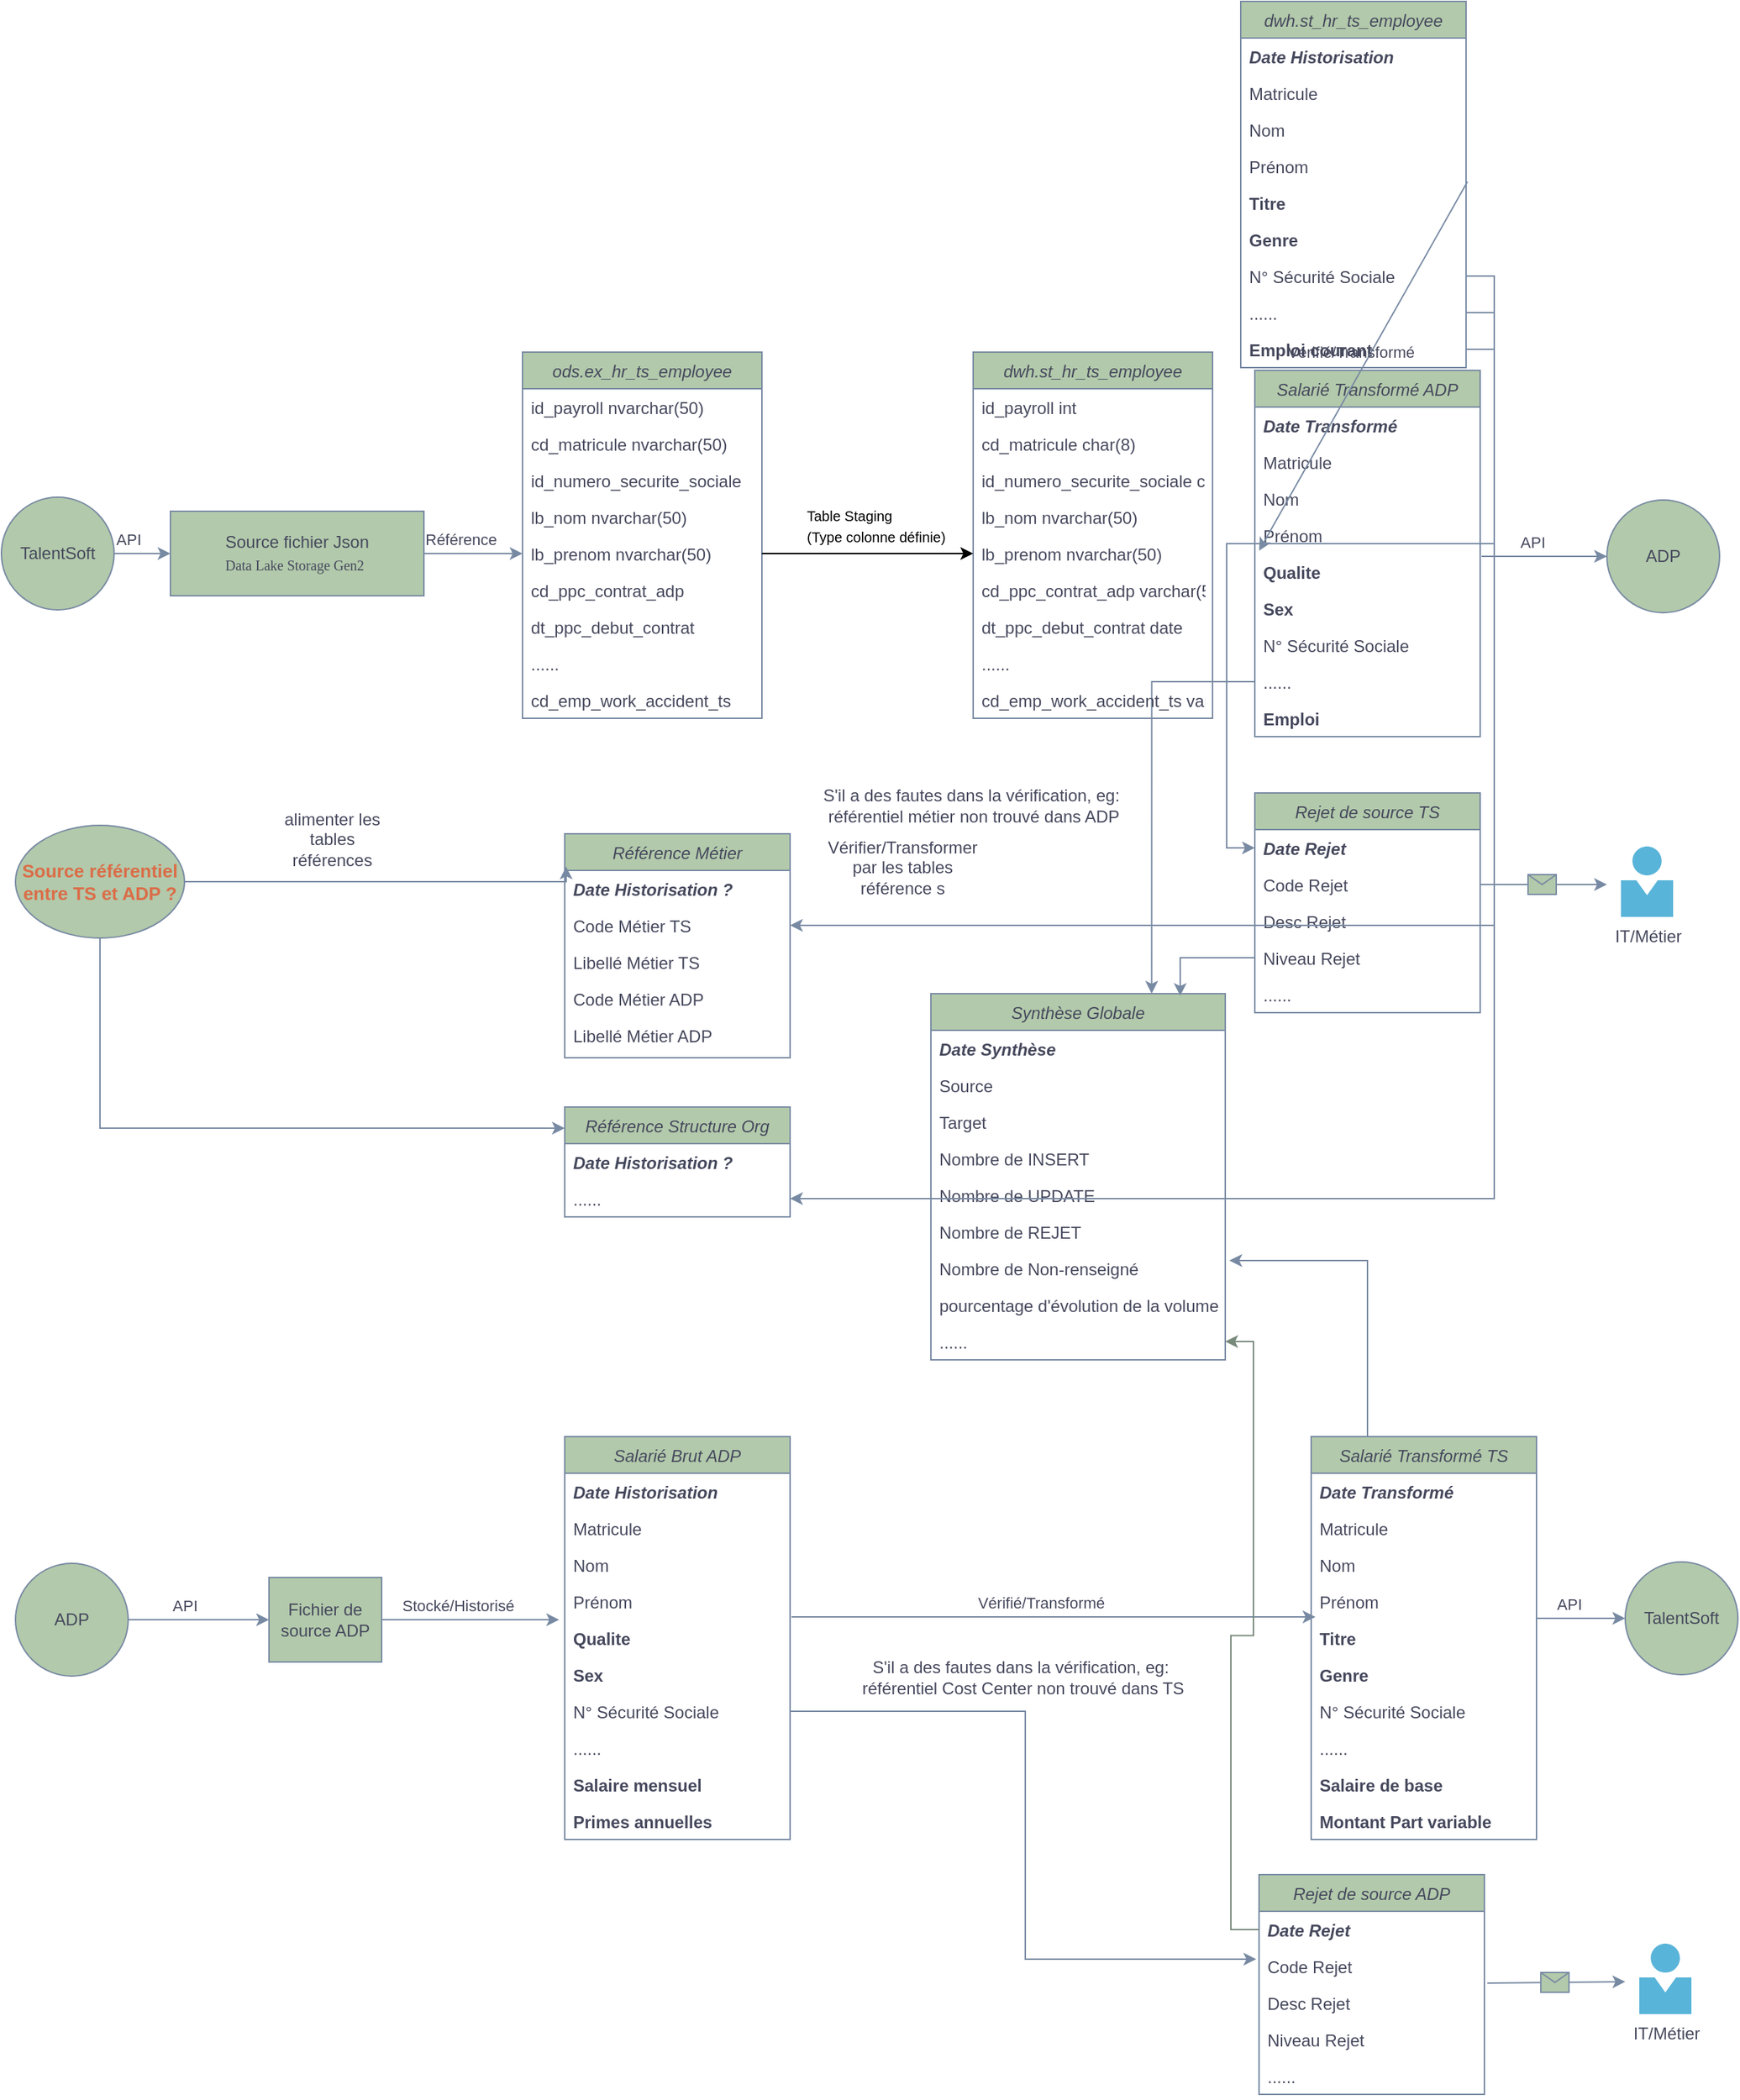 <mxfile version="24.5.4" type="github">
  <diagram id="C5RBs43oDa-KdzZeNtuy" name="Page-1">
    <mxGraphModel dx="794" dy="1615" grid="1" gridSize="10" guides="1" tooltips="1" connect="1" arrows="1" fold="1" page="1" pageScale="1" pageWidth="827" pageHeight="1169" background="none" math="0" shadow="0">
      <root>
        <mxCell id="WIyWlLk6GJQsqaUBKTNV-0" />
        <mxCell id="WIyWlLk6GJQsqaUBKTNV-1" parent="WIyWlLk6GJQsqaUBKTNV-0" />
        <mxCell id="zkfFHV4jXpPFQw0GAbJ--0" value="dwh.st_hr_ts_employee" style="swimlane;fontStyle=2;align=center;verticalAlign=top;childLayout=stackLayout;horizontal=1;startSize=26;horizontalStack=0;resizeParent=1;resizeLast=0;collapsible=1;marginBottom=0;rounded=0;shadow=0;strokeWidth=1;labelBackgroundColor=none;fillColor=#B2C9AB;strokeColor=#788AA3;fontColor=#46495D;" parent="WIyWlLk6GJQsqaUBKTNV-1" vertex="1">
          <mxGeometry x="910" y="-250" width="160" height="260" as="geometry">
            <mxRectangle x="230" y="140" width="160" height="26" as="alternateBounds" />
          </mxGeometry>
        </mxCell>
        <mxCell id="a790zgOvJ1IWxHvhooZM-73" value="Date Historisation" style="text;align=left;verticalAlign=top;spacingLeft=4;spacingRight=4;overflow=hidden;rotatable=0;points=[[0,0.5],[1,0.5]];portConstraint=eastwest;textShadow=0;fontStyle=3;labelBackgroundColor=none;fontColor=#46495D;" parent="zkfFHV4jXpPFQw0GAbJ--0" vertex="1">
          <mxGeometry y="26" width="160" height="26" as="geometry" />
        </mxCell>
        <mxCell id="zkfFHV4jXpPFQw0GAbJ--1" value="Matricule" style="text;align=left;verticalAlign=top;spacingLeft=4;spacingRight=4;overflow=hidden;rotatable=0;points=[[0,0.5],[1,0.5]];portConstraint=eastwest;labelBackgroundColor=none;fontColor=#46495D;" parent="zkfFHV4jXpPFQw0GAbJ--0" vertex="1">
          <mxGeometry y="52" width="160" height="26" as="geometry" />
        </mxCell>
        <mxCell id="zkfFHV4jXpPFQw0GAbJ--2" value="Nom" style="text;align=left;verticalAlign=top;spacingLeft=4;spacingRight=4;overflow=hidden;rotatable=0;points=[[0,0.5],[1,0.5]];portConstraint=eastwest;rounded=0;shadow=0;html=0;labelBackgroundColor=none;fontColor=#46495D;" parent="zkfFHV4jXpPFQw0GAbJ--0" vertex="1">
          <mxGeometry y="78" width="160" height="26" as="geometry" />
        </mxCell>
        <mxCell id="zkfFHV4jXpPFQw0GAbJ--3" value="Prénom" style="text;align=left;verticalAlign=top;spacingLeft=4;spacingRight=4;overflow=hidden;rotatable=0;points=[[0,0.5],[1,0.5]];portConstraint=eastwest;rounded=0;shadow=0;html=0;labelBackgroundColor=none;fontColor=#46495D;" parent="zkfFHV4jXpPFQw0GAbJ--0" vertex="1">
          <mxGeometry y="104" width="160" height="26" as="geometry" />
        </mxCell>
        <mxCell id="sApf0OATTrE4GH2_RHBY-6" value="Titre" style="text;align=left;verticalAlign=top;spacingLeft=4;spacingRight=4;overflow=hidden;rotatable=0;points=[[0,0.5],[1,0.5]];portConstraint=eastwest;fontStyle=1;labelBackgroundColor=none;fontColor=#46495D;" parent="zkfFHV4jXpPFQw0GAbJ--0" vertex="1">
          <mxGeometry y="130" width="160" height="26" as="geometry" />
        </mxCell>
        <mxCell id="sApf0OATTrE4GH2_RHBY-0" value="Genre" style="text;align=left;verticalAlign=top;spacingLeft=4;spacingRight=4;overflow=hidden;rotatable=0;points=[[0,0.5],[1,0.5]];portConstraint=eastwest;rounded=0;shadow=0;html=0;fontStyle=1;labelBackgroundColor=none;fontColor=#46495D;" parent="zkfFHV4jXpPFQw0GAbJ--0" vertex="1">
          <mxGeometry y="156" width="160" height="26" as="geometry" />
        </mxCell>
        <mxCell id="sApf0OATTrE4GH2_RHBY-1" value="N° Sécurité Sociale&#xa;" style="text;align=left;verticalAlign=top;spacingLeft=4;spacingRight=4;overflow=hidden;rotatable=0;points=[[0,0.5],[1,0.5]];portConstraint=eastwest;rounded=0;shadow=0;html=0;labelBackgroundColor=none;fontColor=#46495D;" parent="zkfFHV4jXpPFQw0GAbJ--0" vertex="1">
          <mxGeometry y="182" width="160" height="26" as="geometry" />
        </mxCell>
        <mxCell id="a790zgOvJ1IWxHvhooZM-9" value="......" style="text;align=left;verticalAlign=top;spacingLeft=4;spacingRight=4;overflow=hidden;rotatable=0;points=[[0,0.5],[1,0.5]];portConstraint=eastwest;rounded=0;shadow=0;html=0;labelBackgroundColor=none;fontColor=#46495D;" parent="zkfFHV4jXpPFQw0GAbJ--0" vertex="1">
          <mxGeometry y="208" width="160" height="26" as="geometry" />
        </mxCell>
        <mxCell id="sApf0OATTrE4GH2_RHBY-5" value="Emploi courant" style="text;align=left;verticalAlign=top;spacingLeft=4;spacingRight=4;overflow=hidden;rotatable=0;points=[[0,0.5],[1,0.5]];portConstraint=eastwest;rounded=0;shadow=0;html=0;fontStyle=1;labelBackgroundColor=none;fontColor=#46495D;" parent="zkfFHV4jXpPFQw0GAbJ--0" vertex="1">
          <mxGeometry y="234" width="160" height="26" as="geometry" />
        </mxCell>
        <mxCell id="a790zgOvJ1IWxHvhooZM-0" value="TalentSoft" style="ellipse;whiteSpace=wrap;html=1;aspect=fixed;labelBackgroundColor=none;fillColor=#B2C9AB;strokeColor=#788AA3;fontColor=#46495D;" parent="WIyWlLk6GJQsqaUBKTNV-1" vertex="1">
          <mxGeometry x="30" y="102" width="80" height="80" as="geometry" />
        </mxCell>
        <mxCell id="a790zgOvJ1IWxHvhooZM-28" value="" style="endArrow=classic;html=1;rounded=0;exitX=1;exitY=0.5;exitDx=0;exitDy=0;labelBackgroundColor=none;strokeColor=#788AA3;fontColor=default;" parent="WIyWlLk6GJQsqaUBKTNV-1" source="a790zgOvJ1IWxHvhooZM-0" target="a790zgOvJ1IWxHvhooZM-4" edge="1">
          <mxGeometry relative="1" as="geometry">
            <mxPoint x="120" y="222" as="sourcePoint" />
            <mxPoint x="190" y="221.5" as="targetPoint" />
          </mxGeometry>
        </mxCell>
        <mxCell id="a790zgOvJ1IWxHvhooZM-29" value="API" style="edgeLabel;resizable=0;html=1;;align=center;verticalAlign=middle;labelBackgroundColor=none;fontColor=#46495D;" parent="a790zgOvJ1IWxHvhooZM-28" connectable="0" vertex="1">
          <mxGeometry relative="1" as="geometry">
            <mxPoint x="-10" y="-10" as="offset" />
          </mxGeometry>
        </mxCell>
        <mxCell id="a790zgOvJ1IWxHvhooZM-34" value="Référence Métier" style="swimlane;fontStyle=2;align=center;verticalAlign=top;childLayout=stackLayout;horizontal=1;startSize=26;horizontalStack=0;resizeParent=1;resizeLast=0;collapsible=1;marginBottom=0;rounded=0;shadow=0;strokeWidth=1;labelBackgroundColor=none;fillColor=#B2C9AB;strokeColor=#788AA3;fontColor=#46495D;" parent="WIyWlLk6GJQsqaUBKTNV-1" vertex="1">
          <mxGeometry x="430" y="341" width="160" height="159" as="geometry">
            <mxRectangle x="230" y="140" width="160" height="26" as="alternateBounds" />
          </mxGeometry>
        </mxCell>
        <mxCell id="a790zgOvJ1IWxHvhooZM-35" value="Date Historisation ?" style="text;align=left;verticalAlign=top;spacingLeft=4;spacingRight=4;overflow=hidden;rotatable=0;points=[[0,0.5],[1,0.5]];portConstraint=eastwest;fontStyle=3;labelBackgroundColor=none;fontColor=#46495D;" parent="a790zgOvJ1IWxHvhooZM-34" vertex="1">
          <mxGeometry y="26" width="160" height="26" as="geometry" />
        </mxCell>
        <mxCell id="a790zgOvJ1IWxHvhooZM-74" value="Code Métier TS" style="text;align=left;verticalAlign=top;spacingLeft=4;spacingRight=4;overflow=hidden;rotatable=0;points=[[0,0.5],[1,0.5]];portConstraint=eastwest;labelBackgroundColor=none;fontColor=#46495D;" parent="a790zgOvJ1IWxHvhooZM-34" vertex="1">
          <mxGeometry y="52" width="160" height="26" as="geometry" />
        </mxCell>
        <mxCell id="a790zgOvJ1IWxHvhooZM-36" value="Libellé Métier TS" style="text;align=left;verticalAlign=top;spacingLeft=4;spacingRight=4;overflow=hidden;rotatable=0;points=[[0,0.5],[1,0.5]];portConstraint=eastwest;rounded=0;shadow=0;html=0;labelBackgroundColor=none;fontColor=#46495D;" parent="a790zgOvJ1IWxHvhooZM-34" vertex="1">
          <mxGeometry y="78" width="160" height="26" as="geometry" />
        </mxCell>
        <mxCell id="1PGeIRstqMpsxhzgR6BJ-26" value="Code Métier ADP" style="text;align=left;verticalAlign=top;spacingLeft=4;spacingRight=4;overflow=hidden;rotatable=0;points=[[0,0.5],[1,0.5]];portConstraint=eastwest;labelBackgroundColor=none;fontColor=#46495D;" parent="a790zgOvJ1IWxHvhooZM-34" vertex="1">
          <mxGeometry y="104" width="160" height="26" as="geometry" />
        </mxCell>
        <mxCell id="1PGeIRstqMpsxhzgR6BJ-27" value="Libellé Métier ADP" style="text;align=left;verticalAlign=top;spacingLeft=4;spacingRight=4;overflow=hidden;rotatable=0;points=[[0,0.5],[1,0.5]];portConstraint=eastwest;rounded=0;shadow=0;html=0;labelBackgroundColor=none;fontColor=#46495D;" parent="a790zgOvJ1IWxHvhooZM-34" vertex="1">
          <mxGeometry y="130" width="160" height="26" as="geometry" />
        </mxCell>
        <mxCell id="a790zgOvJ1IWxHvhooZM-44" value="Référence Structure Org" style="swimlane;fontStyle=2;align=center;verticalAlign=top;childLayout=stackLayout;horizontal=1;startSize=26;horizontalStack=0;resizeParent=1;resizeLast=0;collapsible=1;marginBottom=0;rounded=0;shadow=0;strokeWidth=1;labelBackgroundColor=none;fillColor=#B2C9AB;strokeColor=#788AA3;fontColor=#46495D;" parent="WIyWlLk6GJQsqaUBKTNV-1" vertex="1">
          <mxGeometry x="430" y="535" width="160" height="78" as="geometry">
            <mxRectangle x="230" y="140" width="160" height="26" as="alternateBounds" />
          </mxGeometry>
        </mxCell>
        <mxCell id="a790zgOvJ1IWxHvhooZM-45" value="Date Historisation ?" style="text;align=left;verticalAlign=top;spacingLeft=4;spacingRight=4;overflow=hidden;rotatable=0;points=[[0,0.5],[1,0.5]];portConstraint=eastwest;fontStyle=3;labelBackgroundColor=none;fontColor=#46495D;" parent="a790zgOvJ1IWxHvhooZM-44" vertex="1">
          <mxGeometry y="26" width="160" height="26" as="geometry" />
        </mxCell>
        <mxCell id="a790zgOvJ1IWxHvhooZM-75" value="......" style="text;align=left;verticalAlign=top;spacingLeft=4;spacingRight=4;overflow=hidden;rotatable=0;points=[[0,0.5],[1,0.5]];portConstraint=eastwest;labelBackgroundColor=none;fontColor=#46495D;" parent="a790zgOvJ1IWxHvhooZM-44" vertex="1">
          <mxGeometry y="52" width="160" height="26" as="geometry" />
        </mxCell>
        <mxCell id="a790zgOvJ1IWxHvhooZM-4" value="Source fichier Json&lt;div&gt;&lt;p style=&quot;margin-top: 0pt; margin-bottom: 0pt; margin-left: 0in; text-align: left; font-size: 10px;&quot;&gt;&lt;span style=&quot;font-family: Calibri; vertical-align: baseline;&quot;&gt;Data Lake Storage Gen2&lt;/span&gt;&lt;span style=&quot;font-size:11.0pt;font-family:Calibri;&lt;br/&gt;mso-ascii-font-family:Calibri;mso-fareast-font-family:Calibri;mso-bidi-font-family:&lt;br/&gt;Calibri;mso-ascii-theme-font:minor-latin;mso-fareast-theme-font:minor-fareast;&lt;br/&gt;mso-bidi-theme-font:minor-bidi;color:white;mso-color-index:14;language:fr;&lt;br/&gt;mso-style-textfill-type:solid;mso-style-textfill-fill-themecolor:light1;&lt;br/&gt;mso-style-textfill-fill-color:white;mso-style-textfill-fill-alpha:100.0%&quot;&gt; &lt;/span&gt;&lt;/p&gt;&lt;/div&gt;" style="rounded=0;whiteSpace=wrap;html=1;labelBackgroundColor=none;fillColor=#B2C9AB;strokeColor=#788AA3;fontColor=#46495D;" parent="WIyWlLk6GJQsqaUBKTNV-1" vertex="1">
          <mxGeometry x="150" y="112" width="180" height="60" as="geometry" />
        </mxCell>
        <mxCell id="a790zgOvJ1IWxHvhooZM-82" value="" style="endArrow=classic;html=1;rounded=0;exitX=1;exitY=0.5;exitDx=0;exitDy=0;labelBackgroundColor=none;strokeColor=#788AA3;fontColor=default;entryX=0;entryY=0.5;entryDx=0;entryDy=0;" parent="WIyWlLk6GJQsqaUBKTNV-1" source="a790zgOvJ1IWxHvhooZM-4" target="R_vnRSND07xOm1OVQKae-5" edge="1">
          <mxGeometry relative="1" as="geometry">
            <mxPoint x="290" y="162" as="sourcePoint" />
            <mxPoint x="380" y="162" as="targetPoint" />
            <Array as="points" />
          </mxGeometry>
        </mxCell>
        <mxCell id="a790zgOvJ1IWxHvhooZM-83" value="Référence" style="edgeLabel;resizable=0;html=1;;align=center;verticalAlign=middle;labelBackgroundColor=none;fontColor=#46495D;" parent="a790zgOvJ1IWxHvhooZM-82" connectable="0" vertex="1">
          <mxGeometry relative="1" as="geometry">
            <mxPoint x="-9" y="-10" as="offset" />
          </mxGeometry>
        </mxCell>
        <mxCell id="a790zgOvJ1IWxHvhooZM-85" value="Salarié Transformé ADP" style="swimlane;fontStyle=2;align=center;verticalAlign=top;childLayout=stackLayout;horizontal=1;startSize=26;horizontalStack=0;resizeParent=1;resizeLast=0;collapsible=1;marginBottom=0;rounded=0;shadow=0;strokeWidth=1;labelBackgroundColor=none;fillColor=#B2C9AB;strokeColor=#788AA3;fontColor=#46495D;" parent="WIyWlLk6GJQsqaUBKTNV-1" vertex="1">
          <mxGeometry x="920" y="12" width="160" height="260" as="geometry">
            <mxRectangle x="920" y="12" width="160" height="26" as="alternateBounds" />
          </mxGeometry>
        </mxCell>
        <mxCell id="a790zgOvJ1IWxHvhooZM-86" value="Date Transformé" style="text;align=left;verticalAlign=top;spacingLeft=4;spacingRight=4;overflow=hidden;rotatable=0;points=[[0,0.5],[1,0.5]];portConstraint=eastwest;textShadow=0;fontStyle=3;labelBackgroundColor=none;fontColor=#46495D;" parent="a790zgOvJ1IWxHvhooZM-85" vertex="1">
          <mxGeometry y="26" width="160" height="26" as="geometry" />
        </mxCell>
        <mxCell id="a790zgOvJ1IWxHvhooZM-87" value="Matricule" style="text;align=left;verticalAlign=top;spacingLeft=4;spacingRight=4;overflow=hidden;rotatable=0;points=[[0,0.5],[1,0.5]];portConstraint=eastwest;labelBackgroundColor=none;fontColor=#46495D;" parent="a790zgOvJ1IWxHvhooZM-85" vertex="1">
          <mxGeometry y="52" width="160" height="26" as="geometry" />
        </mxCell>
        <mxCell id="a790zgOvJ1IWxHvhooZM-88" value="Nom" style="text;align=left;verticalAlign=top;spacingLeft=4;spacingRight=4;overflow=hidden;rotatable=0;points=[[0,0.5],[1,0.5]];portConstraint=eastwest;rounded=0;shadow=0;html=0;labelBackgroundColor=none;fontColor=#46495D;" parent="a790zgOvJ1IWxHvhooZM-85" vertex="1">
          <mxGeometry y="78" width="160" height="26" as="geometry" />
        </mxCell>
        <mxCell id="a790zgOvJ1IWxHvhooZM-89" value="Prénom" style="text;align=left;verticalAlign=top;spacingLeft=4;spacingRight=4;overflow=hidden;rotatable=0;points=[[0,0.5],[1,0.5]];portConstraint=eastwest;rounded=0;shadow=0;html=0;labelBackgroundColor=none;fontColor=#46495D;" parent="a790zgOvJ1IWxHvhooZM-85" vertex="1">
          <mxGeometry y="104" width="160" height="26" as="geometry" />
        </mxCell>
        <mxCell id="a790zgOvJ1IWxHvhooZM-90" value="Qualite" style="text;align=left;verticalAlign=top;spacingLeft=4;spacingRight=4;overflow=hidden;rotatable=0;points=[[0,0.5],[1,0.5]];portConstraint=eastwest;fontStyle=1;labelBackgroundColor=none;fontColor=#46495D;" parent="a790zgOvJ1IWxHvhooZM-85" vertex="1">
          <mxGeometry y="130" width="160" height="26" as="geometry" />
        </mxCell>
        <mxCell id="a790zgOvJ1IWxHvhooZM-91" value="Sex" style="text;align=left;verticalAlign=top;spacingLeft=4;spacingRight=4;overflow=hidden;rotatable=0;points=[[0,0.5],[1,0.5]];portConstraint=eastwest;rounded=0;shadow=0;html=0;fontStyle=1;labelBackgroundColor=none;fontColor=#46495D;" parent="a790zgOvJ1IWxHvhooZM-85" vertex="1">
          <mxGeometry y="156" width="160" height="26" as="geometry" />
        </mxCell>
        <mxCell id="a790zgOvJ1IWxHvhooZM-92" value="N° Sécurité Sociale&#xa;" style="text;align=left;verticalAlign=top;spacingLeft=4;spacingRight=4;overflow=hidden;rotatable=0;points=[[0,0.5],[1,0.5]];portConstraint=eastwest;rounded=0;shadow=0;html=0;labelBackgroundColor=none;fontColor=#46495D;" parent="a790zgOvJ1IWxHvhooZM-85" vertex="1">
          <mxGeometry y="182" width="160" height="26" as="geometry" />
        </mxCell>
        <mxCell id="a790zgOvJ1IWxHvhooZM-93" value="......" style="text;align=left;verticalAlign=top;spacingLeft=4;spacingRight=4;overflow=hidden;rotatable=0;points=[[0,0.5],[1,0.5]];portConstraint=eastwest;rounded=0;shadow=0;html=0;labelBackgroundColor=none;fontColor=#46495D;" parent="a790zgOvJ1IWxHvhooZM-85" vertex="1">
          <mxGeometry y="208" width="160" height="26" as="geometry" />
        </mxCell>
        <mxCell id="a790zgOvJ1IWxHvhooZM-94" value="Emploi" style="text;align=left;verticalAlign=top;spacingLeft=4;spacingRight=4;overflow=hidden;rotatable=0;points=[[0,0.5],[1,0.5]];portConstraint=eastwest;rounded=0;shadow=0;html=0;fontStyle=1;labelBackgroundColor=none;fontColor=#46495D;" parent="a790zgOvJ1IWxHvhooZM-85" vertex="1">
          <mxGeometry y="234" width="160" height="26" as="geometry" />
        </mxCell>
        <mxCell id="a790zgOvJ1IWxHvhooZM-95" value="" style="endArrow=classic;html=1;rounded=0;entryX=0.019;entryY=0.923;entryDx=0;entryDy=0;entryPerimeter=0;exitX=1.006;exitY=0.923;exitDx=0;exitDy=0;exitPerimeter=0;labelBackgroundColor=none;strokeColor=#788AA3;fontColor=default;" parent="WIyWlLk6GJQsqaUBKTNV-1" source="zkfFHV4jXpPFQw0GAbJ--3" target="a790zgOvJ1IWxHvhooZM-89" edge="1">
          <mxGeometry relative="1" as="geometry">
            <mxPoint x="610" y="139" as="sourcePoint" />
            <mxPoint x="752.28" y="138.672" as="targetPoint" />
            <Array as="points" />
          </mxGeometry>
        </mxCell>
        <mxCell id="a790zgOvJ1IWxHvhooZM-96" value="Vérifié/Transformé" style="edgeLabel;resizable=0;html=1;;align=center;verticalAlign=middle;labelBackgroundColor=none;fontColor=#46495D;" parent="a790zgOvJ1IWxHvhooZM-95" connectable="0" vertex="1">
          <mxGeometry relative="1" as="geometry">
            <mxPoint x="-9" y="-10" as="offset" />
          </mxGeometry>
        </mxCell>
        <mxCell id="a790zgOvJ1IWxHvhooZM-98" value="ADP" style="ellipse;whiteSpace=wrap;html=1;aspect=fixed;labelBackgroundColor=none;fillColor=#B2C9AB;strokeColor=#788AA3;fontColor=#46495D;" parent="WIyWlLk6GJQsqaUBKTNV-1" vertex="1">
          <mxGeometry x="1170" y="104" width="80" height="80" as="geometry" />
        </mxCell>
        <mxCell id="a790zgOvJ1IWxHvhooZM-100" value="" style="endArrow=classic;html=1;rounded=0;exitX=1.006;exitY=1.077;exitDx=0;exitDy=0;exitPerimeter=0;labelBackgroundColor=none;strokeColor=#788AA3;fontColor=default;" parent="WIyWlLk6GJQsqaUBKTNV-1" source="a790zgOvJ1IWxHvhooZM-89" target="a790zgOvJ1IWxHvhooZM-98" edge="1">
          <mxGeometry relative="1" as="geometry">
            <mxPoint x="1090" y="132" as="sourcePoint" />
            <mxPoint x="1166.28" y="132.002" as="targetPoint" />
            <Array as="points" />
          </mxGeometry>
        </mxCell>
        <mxCell id="a790zgOvJ1IWxHvhooZM-101" value="API" style="edgeLabel;resizable=0;html=1;;align=center;verticalAlign=middle;labelBackgroundColor=none;fontColor=#46495D;" parent="a790zgOvJ1IWxHvhooZM-100" connectable="0" vertex="1">
          <mxGeometry relative="1" as="geometry">
            <mxPoint x="-9" y="-10" as="offset" />
          </mxGeometry>
        </mxCell>
        <mxCell id="a790zgOvJ1IWxHvhooZM-133" value="Rejet de source TS" style="swimlane;fontStyle=2;align=center;verticalAlign=top;childLayout=stackLayout;horizontal=1;startSize=26;horizontalStack=0;resizeParent=1;resizeLast=0;collapsible=1;marginBottom=0;rounded=0;shadow=0;strokeWidth=1;labelBackgroundColor=none;fillColor=#B2C9AB;strokeColor=#788AA3;fontColor=#46495D;" parent="WIyWlLk6GJQsqaUBKTNV-1" vertex="1">
          <mxGeometry x="920" y="312" width="160" height="156" as="geometry">
            <mxRectangle x="230" y="140" width="160" height="26" as="alternateBounds" />
          </mxGeometry>
        </mxCell>
        <mxCell id="a790zgOvJ1IWxHvhooZM-134" value="Date Rejet" style="text;align=left;verticalAlign=top;spacingLeft=4;spacingRight=4;overflow=hidden;rotatable=0;points=[[0,0.5],[1,0.5]];portConstraint=eastwest;fontStyle=3;labelBackgroundColor=none;fontColor=#46495D;" parent="a790zgOvJ1IWxHvhooZM-133" vertex="1">
          <mxGeometry y="26" width="160" height="26" as="geometry" />
        </mxCell>
        <mxCell id="a790zgOvJ1IWxHvhooZM-184" value="Code Rejet" style="text;align=left;verticalAlign=top;spacingLeft=4;spacingRight=4;overflow=hidden;rotatable=0;points=[[0,0.5],[1,0.5]];portConstraint=eastwest;fontStyle=0;labelBackgroundColor=none;fontColor=#46495D;" parent="a790zgOvJ1IWxHvhooZM-133" vertex="1">
          <mxGeometry y="52" width="160" height="26" as="geometry" />
        </mxCell>
        <mxCell id="a790zgOvJ1IWxHvhooZM-185" value="Desc Rejet" style="text;align=left;verticalAlign=top;spacingLeft=4;spacingRight=4;overflow=hidden;rotatable=0;points=[[0,0.5],[1,0.5]];portConstraint=eastwest;fontStyle=0;labelBackgroundColor=none;fontColor=#46495D;" parent="a790zgOvJ1IWxHvhooZM-133" vertex="1">
          <mxGeometry y="78" width="160" height="26" as="geometry" />
        </mxCell>
        <mxCell id="a790zgOvJ1IWxHvhooZM-186" value="Niveau Rejet" style="text;align=left;verticalAlign=top;spacingLeft=4;spacingRight=4;overflow=hidden;rotatable=0;points=[[0,0.5],[1,0.5]];portConstraint=eastwest;fontStyle=0;labelBackgroundColor=none;fontColor=#46495D;" parent="a790zgOvJ1IWxHvhooZM-133" vertex="1">
          <mxGeometry y="104" width="160" height="26" as="geometry" />
        </mxCell>
        <mxCell id="a790zgOvJ1IWxHvhooZM-135" value="......" style="text;align=left;verticalAlign=top;spacingLeft=4;spacingRight=4;overflow=hidden;rotatable=0;points=[[0,0.5],[1,0.5]];portConstraint=eastwest;labelBackgroundColor=none;fontColor=#46495D;" parent="a790zgOvJ1IWxHvhooZM-133" vertex="1">
          <mxGeometry y="130" width="160" height="26" as="geometry" />
        </mxCell>
        <mxCell id="a790zgOvJ1IWxHvhooZM-136" style="edgeStyle=orthogonalEdgeStyle;rounded=0;orthogonalLoop=1;jettySize=auto;html=1;exitX=1;exitY=0.5;exitDx=0;exitDy=0;entryX=0;entryY=0.25;entryDx=0;entryDy=0;labelBackgroundColor=none;strokeColor=#788AA3;fontColor=default;" parent="WIyWlLk6GJQsqaUBKTNV-1" source="sApf0OATTrE4GH2_RHBY-1" target="a790zgOvJ1IWxHvhooZM-133" edge="1">
          <mxGeometry relative="1" as="geometry" />
        </mxCell>
        <mxCell id="a790zgOvJ1IWxHvhooZM-137" value="S&#39;il a des fautes dans la vérification,&amp;nbsp;&lt;span style=&quot;background-color: initial;&quot;&gt;eg:&amp;nbsp;&lt;/span&gt;&lt;div&gt;&lt;span style=&quot;background-color: initial;&quot;&gt;référentiel métier non trouvé dans ADP&lt;/span&gt;&lt;/div&gt;" style="text;html=1;align=center;verticalAlign=middle;resizable=0;points=[];autosize=1;strokeColor=none;fillColor=none;labelBackgroundColor=none;fontColor=#46495D;" parent="WIyWlLk6GJQsqaUBKTNV-1" vertex="1">
          <mxGeometry x="600" y="301" width="240" height="40" as="geometry" />
        </mxCell>
        <mxCell id="a790zgOvJ1IWxHvhooZM-138" value="Salarié Brut ADP" style="swimlane;fontStyle=2;align=center;verticalAlign=top;childLayout=stackLayout;horizontal=1;startSize=26;horizontalStack=0;resizeParent=1;resizeLast=0;collapsible=1;marginBottom=0;rounded=0;shadow=0;strokeWidth=1;labelBackgroundColor=none;fillColor=#B2C9AB;strokeColor=#788AA3;fontColor=#46495D;" parent="WIyWlLk6GJQsqaUBKTNV-1" vertex="1">
          <mxGeometry x="430" y="769" width="160" height="286" as="geometry">
            <mxRectangle x="230" y="140" width="160" height="26" as="alternateBounds" />
          </mxGeometry>
        </mxCell>
        <mxCell id="a790zgOvJ1IWxHvhooZM-139" value="Date Historisation" style="text;align=left;verticalAlign=top;spacingLeft=4;spacingRight=4;overflow=hidden;rotatable=0;points=[[0,0.5],[1,0.5]];portConstraint=eastwest;textShadow=0;fontStyle=3;labelBackgroundColor=none;fontColor=#46495D;" parent="a790zgOvJ1IWxHvhooZM-138" vertex="1">
          <mxGeometry y="26" width="160" height="26" as="geometry" />
        </mxCell>
        <mxCell id="a790zgOvJ1IWxHvhooZM-140" value="Matricule" style="text;align=left;verticalAlign=top;spacingLeft=4;spacingRight=4;overflow=hidden;rotatable=0;points=[[0,0.5],[1,0.5]];portConstraint=eastwest;labelBackgroundColor=none;fontColor=#46495D;" parent="a790zgOvJ1IWxHvhooZM-138" vertex="1">
          <mxGeometry y="52" width="160" height="26" as="geometry" />
        </mxCell>
        <mxCell id="a790zgOvJ1IWxHvhooZM-141" value="Nom" style="text;align=left;verticalAlign=top;spacingLeft=4;spacingRight=4;overflow=hidden;rotatable=0;points=[[0,0.5],[1,0.5]];portConstraint=eastwest;rounded=0;shadow=0;html=0;labelBackgroundColor=none;fontColor=#46495D;" parent="a790zgOvJ1IWxHvhooZM-138" vertex="1">
          <mxGeometry y="78" width="160" height="26" as="geometry" />
        </mxCell>
        <mxCell id="a790zgOvJ1IWxHvhooZM-142" value="Prénom" style="text;align=left;verticalAlign=top;spacingLeft=4;spacingRight=4;overflow=hidden;rotatable=0;points=[[0,0.5],[1,0.5]];portConstraint=eastwest;rounded=0;shadow=0;html=0;labelBackgroundColor=none;fontColor=#46495D;" parent="a790zgOvJ1IWxHvhooZM-138" vertex="1">
          <mxGeometry y="104" width="160" height="26" as="geometry" />
        </mxCell>
        <mxCell id="a790zgOvJ1IWxHvhooZM-143" value="Qualite" style="text;align=left;verticalAlign=top;spacingLeft=4;spacingRight=4;overflow=hidden;rotatable=0;points=[[0,0.5],[1,0.5]];portConstraint=eastwest;fontStyle=1;labelBackgroundColor=none;fontColor=#46495D;" parent="a790zgOvJ1IWxHvhooZM-138" vertex="1">
          <mxGeometry y="130" width="160" height="26" as="geometry" />
        </mxCell>
        <mxCell id="a790zgOvJ1IWxHvhooZM-144" value="Sex" style="text;align=left;verticalAlign=top;spacingLeft=4;spacingRight=4;overflow=hidden;rotatable=0;points=[[0,0.5],[1,0.5]];portConstraint=eastwest;rounded=0;shadow=0;html=0;fontStyle=1;labelBackgroundColor=none;fontColor=#46495D;" parent="a790zgOvJ1IWxHvhooZM-138" vertex="1">
          <mxGeometry y="156" width="160" height="26" as="geometry" />
        </mxCell>
        <mxCell id="a790zgOvJ1IWxHvhooZM-145" value="N° Sécurité Sociale&#xa;" style="text;align=left;verticalAlign=top;spacingLeft=4;spacingRight=4;overflow=hidden;rotatable=0;points=[[0,0.5],[1,0.5]];portConstraint=eastwest;rounded=0;shadow=0;html=0;labelBackgroundColor=none;fontColor=#46495D;" parent="a790zgOvJ1IWxHvhooZM-138" vertex="1">
          <mxGeometry y="182" width="160" height="26" as="geometry" />
        </mxCell>
        <mxCell id="a790zgOvJ1IWxHvhooZM-146" value="......" style="text;align=left;verticalAlign=top;spacingLeft=4;spacingRight=4;overflow=hidden;rotatable=0;points=[[0,0.5],[1,0.5]];portConstraint=eastwest;rounded=0;shadow=0;html=0;labelBackgroundColor=none;fontColor=#46495D;" parent="a790zgOvJ1IWxHvhooZM-138" vertex="1">
          <mxGeometry y="208" width="160" height="26" as="geometry" />
        </mxCell>
        <mxCell id="a790zgOvJ1IWxHvhooZM-147" value="Salaire mensuel&#xa;" style="text;align=left;verticalAlign=top;spacingLeft=4;spacingRight=4;overflow=hidden;rotatable=0;points=[[0,0.5],[1,0.5]];portConstraint=eastwest;rounded=0;shadow=0;html=0;fontStyle=1;labelBackgroundColor=none;fontColor=#46495D;" parent="a790zgOvJ1IWxHvhooZM-138" vertex="1">
          <mxGeometry y="234" width="160" height="26" as="geometry" />
        </mxCell>
        <mxCell id="a790zgOvJ1IWxHvhooZM-174" value="Primes annuelles&#xa;" style="text;align=left;verticalAlign=top;spacingLeft=4;spacingRight=4;overflow=hidden;rotatable=0;points=[[0,0.5],[1,0.5]];portConstraint=eastwest;rounded=0;shadow=0;html=0;fontStyle=1;labelBackgroundColor=none;fontColor=#46495D;" parent="a790zgOvJ1IWxHvhooZM-138" vertex="1">
          <mxGeometry y="260" width="160" height="26" as="geometry" />
        </mxCell>
        <mxCell id="a790zgOvJ1IWxHvhooZM-148" value="ADP" style="ellipse;whiteSpace=wrap;html=1;aspect=fixed;labelBackgroundColor=none;fillColor=#B2C9AB;strokeColor=#788AA3;fontColor=#46495D;" parent="WIyWlLk6GJQsqaUBKTNV-1" vertex="1">
          <mxGeometry x="40" y="859" width="80" height="80" as="geometry" />
        </mxCell>
        <mxCell id="a790zgOvJ1IWxHvhooZM-149" value="" style="endArrow=classic;html=1;rounded=0;exitX=1;exitY=0.5;exitDx=0;exitDy=0;labelBackgroundColor=none;strokeColor=#788AA3;fontColor=default;" parent="WIyWlLk6GJQsqaUBKTNV-1" source="a790zgOvJ1IWxHvhooZM-148" target="a790zgOvJ1IWxHvhooZM-151" edge="1">
          <mxGeometry relative="1" as="geometry">
            <mxPoint x="130" y="979" as="sourcePoint" />
            <mxPoint x="200" y="978.5" as="targetPoint" />
          </mxGeometry>
        </mxCell>
        <mxCell id="a790zgOvJ1IWxHvhooZM-150" value="API" style="edgeLabel;resizable=0;html=1;;align=center;verticalAlign=middle;labelBackgroundColor=none;fontColor=#46495D;" parent="a790zgOvJ1IWxHvhooZM-149" connectable="0" vertex="1">
          <mxGeometry relative="1" as="geometry">
            <mxPoint x="-10" y="-10" as="offset" />
          </mxGeometry>
        </mxCell>
        <mxCell id="a790zgOvJ1IWxHvhooZM-151" value="Fichier de source ADP" style="rounded=0;whiteSpace=wrap;html=1;labelBackgroundColor=none;fillColor=#B2C9AB;strokeColor=#788AA3;fontColor=#46495D;" parent="WIyWlLk6GJQsqaUBKTNV-1" vertex="1">
          <mxGeometry x="220" y="869" width="80" height="60" as="geometry" />
        </mxCell>
        <mxCell id="a790zgOvJ1IWxHvhooZM-152" value="" style="endArrow=classic;html=1;rounded=0;exitX=1;exitY=0.5;exitDx=0;exitDy=0;entryX=-0.025;entryY=0;entryDx=0;entryDy=0;entryPerimeter=0;labelBackgroundColor=none;strokeColor=#788AA3;fontColor=default;" parent="WIyWlLk6GJQsqaUBKTNV-1" source="a790zgOvJ1IWxHvhooZM-151" target="a790zgOvJ1IWxHvhooZM-143" edge="1">
          <mxGeometry relative="1" as="geometry">
            <mxPoint x="300" y="919" as="sourcePoint" />
            <mxPoint x="390" y="919" as="targetPoint" />
            <Array as="points" />
          </mxGeometry>
        </mxCell>
        <mxCell id="a790zgOvJ1IWxHvhooZM-153" value="Stocké/Historisé" style="edgeLabel;resizable=0;html=1;;align=center;verticalAlign=middle;labelBackgroundColor=none;fontColor=#46495D;" parent="a790zgOvJ1IWxHvhooZM-152" connectable="0" vertex="1">
          <mxGeometry relative="1" as="geometry">
            <mxPoint x="-9" y="-10" as="offset" />
          </mxGeometry>
        </mxCell>
        <mxCell id="a790zgOvJ1IWxHvhooZM-154" value="Salarié Transformé TS" style="swimlane;fontStyle=2;align=center;verticalAlign=top;childLayout=stackLayout;horizontal=1;startSize=26;horizontalStack=0;resizeParent=1;resizeLast=0;collapsible=1;marginBottom=0;rounded=0;shadow=0;strokeWidth=1;labelBackgroundColor=none;fillColor=#B2C9AB;strokeColor=#788AA3;fontColor=#46495D;" parent="WIyWlLk6GJQsqaUBKTNV-1" vertex="1">
          <mxGeometry x="960" y="769" width="160" height="286" as="geometry">
            <mxRectangle x="230" y="140" width="160" height="26" as="alternateBounds" />
          </mxGeometry>
        </mxCell>
        <mxCell id="a790zgOvJ1IWxHvhooZM-155" value="Date Transformé" style="text;align=left;verticalAlign=top;spacingLeft=4;spacingRight=4;overflow=hidden;rotatable=0;points=[[0,0.5],[1,0.5]];portConstraint=eastwest;textShadow=0;fontStyle=3;labelBackgroundColor=none;fontColor=#46495D;" parent="a790zgOvJ1IWxHvhooZM-154" vertex="1">
          <mxGeometry y="26" width="160" height="26" as="geometry" />
        </mxCell>
        <mxCell id="a790zgOvJ1IWxHvhooZM-156" value="Matricule" style="text;align=left;verticalAlign=top;spacingLeft=4;spacingRight=4;overflow=hidden;rotatable=0;points=[[0,0.5],[1,0.5]];portConstraint=eastwest;labelBackgroundColor=none;fontColor=#46495D;" parent="a790zgOvJ1IWxHvhooZM-154" vertex="1">
          <mxGeometry y="52" width="160" height="26" as="geometry" />
        </mxCell>
        <mxCell id="a790zgOvJ1IWxHvhooZM-157" value="Nom" style="text;align=left;verticalAlign=top;spacingLeft=4;spacingRight=4;overflow=hidden;rotatable=0;points=[[0,0.5],[1,0.5]];portConstraint=eastwest;rounded=0;shadow=0;html=0;labelBackgroundColor=none;fontColor=#46495D;" parent="a790zgOvJ1IWxHvhooZM-154" vertex="1">
          <mxGeometry y="78" width="160" height="26" as="geometry" />
        </mxCell>
        <mxCell id="a790zgOvJ1IWxHvhooZM-158" value="Prénom" style="text;align=left;verticalAlign=top;spacingLeft=4;spacingRight=4;overflow=hidden;rotatable=0;points=[[0,0.5],[1,0.5]];portConstraint=eastwest;rounded=0;shadow=0;html=0;labelBackgroundColor=none;fontColor=#46495D;" parent="a790zgOvJ1IWxHvhooZM-154" vertex="1">
          <mxGeometry y="104" width="160" height="26" as="geometry" />
        </mxCell>
        <mxCell id="a790zgOvJ1IWxHvhooZM-159" value="Titre" style="text;align=left;verticalAlign=top;spacingLeft=4;spacingRight=4;overflow=hidden;rotatable=0;points=[[0,0.5],[1,0.5]];portConstraint=eastwest;fontStyle=1;labelBackgroundColor=none;fontColor=#46495D;" parent="a790zgOvJ1IWxHvhooZM-154" vertex="1">
          <mxGeometry y="130" width="160" height="26" as="geometry" />
        </mxCell>
        <mxCell id="a790zgOvJ1IWxHvhooZM-160" value="Genre" style="text;align=left;verticalAlign=top;spacingLeft=4;spacingRight=4;overflow=hidden;rotatable=0;points=[[0,0.5],[1,0.5]];portConstraint=eastwest;rounded=0;shadow=0;html=0;fontStyle=1;labelBackgroundColor=none;fontColor=#46495D;" parent="a790zgOvJ1IWxHvhooZM-154" vertex="1">
          <mxGeometry y="156" width="160" height="26" as="geometry" />
        </mxCell>
        <mxCell id="a790zgOvJ1IWxHvhooZM-161" value="N° Sécurité Sociale&#xa;" style="text;align=left;verticalAlign=top;spacingLeft=4;spacingRight=4;overflow=hidden;rotatable=0;points=[[0,0.5],[1,0.5]];portConstraint=eastwest;rounded=0;shadow=0;html=0;labelBackgroundColor=none;fontColor=#46495D;" parent="a790zgOvJ1IWxHvhooZM-154" vertex="1">
          <mxGeometry y="182" width="160" height="26" as="geometry" />
        </mxCell>
        <mxCell id="a790zgOvJ1IWxHvhooZM-162" value="......" style="text;align=left;verticalAlign=top;spacingLeft=4;spacingRight=4;overflow=hidden;rotatable=0;points=[[0,0.5],[1,0.5]];portConstraint=eastwest;rounded=0;shadow=0;html=0;labelBackgroundColor=none;fontColor=#46495D;" parent="a790zgOvJ1IWxHvhooZM-154" vertex="1">
          <mxGeometry y="208" width="160" height="26" as="geometry" />
        </mxCell>
        <mxCell id="a790zgOvJ1IWxHvhooZM-163" value="Salaire de base" style="text;align=left;verticalAlign=top;spacingLeft=4;spacingRight=4;overflow=hidden;rotatable=0;points=[[0,0.5],[1,0.5]];portConstraint=eastwest;rounded=0;shadow=0;html=0;fontStyle=1;labelBackgroundColor=none;fontColor=#46495D;" parent="a790zgOvJ1IWxHvhooZM-154" vertex="1">
          <mxGeometry y="234" width="160" height="26" as="geometry" />
        </mxCell>
        <mxCell id="a790zgOvJ1IWxHvhooZM-175" value="Montant Part variable" style="text;align=left;verticalAlign=top;spacingLeft=4;spacingRight=4;overflow=hidden;rotatable=0;points=[[0,0.5],[1,0.5]];portConstraint=eastwest;rounded=0;shadow=0;html=0;fontStyle=1;labelBackgroundColor=none;fontColor=#46495D;" parent="a790zgOvJ1IWxHvhooZM-154" vertex="1">
          <mxGeometry y="260" width="160" height="26" as="geometry" />
        </mxCell>
        <mxCell id="a790zgOvJ1IWxHvhooZM-164" value="" style="endArrow=classic;html=1;rounded=0;entryX=0.019;entryY=0.923;entryDx=0;entryDy=0;entryPerimeter=0;exitX=1.006;exitY=0.923;exitDx=0;exitDy=0;exitPerimeter=0;labelBackgroundColor=none;strokeColor=#788AA3;fontColor=default;" parent="WIyWlLk6GJQsqaUBKTNV-1" source="a790zgOvJ1IWxHvhooZM-142" target="a790zgOvJ1IWxHvhooZM-158" edge="1">
          <mxGeometry relative="1" as="geometry">
            <mxPoint x="620" y="803" as="sourcePoint" />
            <mxPoint x="762.28" y="802.672" as="targetPoint" />
            <Array as="points" />
          </mxGeometry>
        </mxCell>
        <mxCell id="a790zgOvJ1IWxHvhooZM-165" value="Vérifié/Transformé" style="edgeLabel;resizable=0;html=1;;align=center;verticalAlign=middle;labelBackgroundColor=none;fontColor=#46495D;" parent="a790zgOvJ1IWxHvhooZM-164" connectable="0" vertex="1">
          <mxGeometry relative="1" as="geometry">
            <mxPoint x="-9" y="-10" as="offset" />
          </mxGeometry>
        </mxCell>
        <mxCell id="a790zgOvJ1IWxHvhooZM-166" value="TalentSoft" style="ellipse;whiteSpace=wrap;html=1;aspect=fixed;labelBackgroundColor=none;fillColor=#B2C9AB;strokeColor=#788AA3;fontColor=#46495D;" parent="WIyWlLk6GJQsqaUBKTNV-1" vertex="1">
          <mxGeometry x="1183" y="858" width="80" height="80" as="geometry" />
        </mxCell>
        <mxCell id="a790zgOvJ1IWxHvhooZM-167" value="" style="endArrow=classic;html=1;rounded=0;exitX=1;exitY=0.962;exitDx=0;exitDy=0;exitPerimeter=0;entryX=0;entryY=0.5;entryDx=0;entryDy=0;labelBackgroundColor=none;strokeColor=#788AA3;fontColor=default;" parent="WIyWlLk6GJQsqaUBKTNV-1" source="a790zgOvJ1IWxHvhooZM-158" target="a790zgOvJ1IWxHvhooZM-166" edge="1">
          <mxGeometry relative="1" as="geometry">
            <mxPoint x="1103" y="892" as="sourcePoint" />
            <mxPoint x="1183.001" y="887.692" as="targetPoint" />
            <Array as="points" />
          </mxGeometry>
        </mxCell>
        <mxCell id="a790zgOvJ1IWxHvhooZM-168" value="API" style="edgeLabel;resizable=0;html=1;;align=center;verticalAlign=middle;labelBackgroundColor=none;fontColor=#46495D;" parent="a790zgOvJ1IWxHvhooZM-167" connectable="0" vertex="1">
          <mxGeometry relative="1" as="geometry">
            <mxPoint x="-9" y="-10" as="offset" />
          </mxGeometry>
        </mxCell>
        <mxCell id="a790zgOvJ1IWxHvhooZM-169" value="Rejet de source ADP" style="swimlane;fontStyle=2;align=center;verticalAlign=top;childLayout=stackLayout;horizontal=1;startSize=26;horizontalStack=0;resizeParent=1;resizeLast=0;collapsible=1;marginBottom=0;rounded=0;shadow=0;strokeWidth=1;labelBackgroundColor=none;fillColor=#B2C9AB;strokeColor=#788AA3;fontColor=#46495D;" parent="WIyWlLk6GJQsqaUBKTNV-1" vertex="1">
          <mxGeometry x="923" y="1080" width="160" height="156" as="geometry">
            <mxRectangle x="230" y="140" width="160" height="26" as="alternateBounds" />
          </mxGeometry>
        </mxCell>
        <mxCell id="a790zgOvJ1IWxHvhooZM-170" value="Date Rejet" style="text;align=left;verticalAlign=top;spacingLeft=4;spacingRight=4;overflow=hidden;rotatable=0;points=[[0,0.5],[1,0.5]];portConstraint=eastwest;fontStyle=3;labelBackgroundColor=none;fontColor=#46495D;" parent="a790zgOvJ1IWxHvhooZM-169" vertex="1">
          <mxGeometry y="26" width="160" height="26" as="geometry" />
        </mxCell>
        <mxCell id="a790zgOvJ1IWxHvhooZM-171" value="Code Rejet" style="text;align=left;verticalAlign=top;spacingLeft=4;spacingRight=4;overflow=hidden;rotatable=0;points=[[0,0.5],[1,0.5]];portConstraint=eastwest;labelBackgroundColor=none;fontColor=#46495D;" parent="a790zgOvJ1IWxHvhooZM-169" vertex="1">
          <mxGeometry y="52" width="160" height="26" as="geometry" />
        </mxCell>
        <mxCell id="a790zgOvJ1IWxHvhooZM-178" value="Desc Rejet" style="text;align=left;verticalAlign=top;spacingLeft=4;spacingRight=4;overflow=hidden;rotatable=0;points=[[0,0.5],[1,0.5]];portConstraint=eastwest;labelBackgroundColor=none;fontColor=#46495D;" parent="a790zgOvJ1IWxHvhooZM-169" vertex="1">
          <mxGeometry y="78" width="160" height="26" as="geometry" />
        </mxCell>
        <mxCell id="a790zgOvJ1IWxHvhooZM-179" value="Niveau Rejet" style="text;align=left;verticalAlign=top;spacingLeft=4;spacingRight=4;overflow=hidden;rotatable=0;points=[[0,0.5],[1,0.5]];portConstraint=eastwest;labelBackgroundColor=none;fontColor=#46495D;" parent="a790zgOvJ1IWxHvhooZM-169" vertex="1">
          <mxGeometry y="104" width="160" height="26" as="geometry" />
        </mxCell>
        <mxCell id="a790zgOvJ1IWxHvhooZM-180" value="......" style="text;align=left;verticalAlign=top;spacingLeft=4;spacingRight=4;overflow=hidden;rotatable=0;points=[[0,0.5],[1,0.5]];portConstraint=eastwest;labelBackgroundColor=none;fontColor=#46495D;" parent="a790zgOvJ1IWxHvhooZM-169" vertex="1">
          <mxGeometry y="130" width="160" height="26" as="geometry" />
        </mxCell>
        <mxCell id="a790zgOvJ1IWxHvhooZM-172" style="edgeStyle=orthogonalEdgeStyle;rounded=0;orthogonalLoop=1;jettySize=auto;html=1;exitX=1;exitY=0.5;exitDx=0;exitDy=0;labelBackgroundColor=none;strokeColor=#788AA3;fontColor=default;" parent="WIyWlLk6GJQsqaUBKTNV-1" source="a790zgOvJ1IWxHvhooZM-145" edge="1">
          <mxGeometry relative="1" as="geometry">
            <mxPoint x="921" y="1140" as="targetPoint" />
            <Array as="points">
              <mxPoint x="757" y="964" />
              <mxPoint x="757" y="1140" />
              <mxPoint x="921" y="1140" />
            </Array>
          </mxGeometry>
        </mxCell>
        <mxCell id="a790zgOvJ1IWxHvhooZM-173" value="S&#39;il a des fautes dans la vérification,&amp;nbsp;&lt;span style=&quot;background-color: initial;&quot;&gt;eg:&amp;nbsp;&lt;/span&gt;&lt;div&gt;&lt;span style=&quot;background-color: initial;&quot;&gt;référentiel Cost Center non trouvé dans TS&lt;/span&gt;&lt;/div&gt;" style="text;html=1;align=center;verticalAlign=middle;resizable=0;points=[];autosize=1;strokeColor=none;fillColor=none;labelBackgroundColor=none;fontColor=#46495D;" parent="WIyWlLk6GJQsqaUBKTNV-1" vertex="1">
          <mxGeometry x="630" y="920" width="250" height="40" as="geometry" />
        </mxCell>
        <mxCell id="a790zgOvJ1IWxHvhooZM-189" value="" style="endArrow=classic;html=1;rounded=0;exitX=1;exitY=0.5;exitDx=0;exitDy=0;labelBackgroundColor=none;strokeColor=#788AA3;fontColor=default;" parent="WIyWlLk6GJQsqaUBKTNV-1" source="a790zgOvJ1IWxHvhooZM-184" edge="1">
          <mxGeometry relative="1" as="geometry">
            <mxPoint x="1087" y="370" as="sourcePoint" />
            <mxPoint x="1170" y="377" as="targetPoint" />
          </mxGeometry>
        </mxCell>
        <mxCell id="a790zgOvJ1IWxHvhooZM-190" value="" style="shape=message;html=1;outlineConnect=0;labelBackgroundColor=none;fillColor=#B2C9AB;strokeColor=#788AA3;fontColor=#46495D;" parent="a790zgOvJ1IWxHvhooZM-189" vertex="1">
          <mxGeometry width="20" height="14" relative="1" as="geometry">
            <mxPoint x="-11" y="-7" as="offset" />
          </mxGeometry>
        </mxCell>
        <mxCell id="a790zgOvJ1IWxHvhooZM-193" value="IT/Métier" style="image;aspect=fixed;html=1;points=[];align=center;fontSize=12;image=img/lib/mscae/Person.svg;labelBackgroundColor=none;fillColor=#B2C9AB;strokeColor=#788AA3;fontColor=#46495D;imageBackground=default;" parent="WIyWlLk6GJQsqaUBKTNV-1" vertex="1">
          <mxGeometry x="1180" y="350" width="37" height="50" as="geometry" />
        </mxCell>
        <mxCell id="a790zgOvJ1IWxHvhooZM-199" value="" style="endArrow=classic;html=1;rounded=0;exitX=1.013;exitY=0.962;exitDx=0;exitDy=0;exitPerimeter=0;labelBackgroundColor=none;strokeColor=#788AA3;fontColor=default;" parent="WIyWlLk6GJQsqaUBKTNV-1" source="a790zgOvJ1IWxHvhooZM-171" edge="1">
          <mxGeometry relative="1" as="geometry">
            <mxPoint x="1093" y="1156" as="sourcePoint" />
            <mxPoint x="1183" y="1156" as="targetPoint" />
          </mxGeometry>
        </mxCell>
        <mxCell id="a790zgOvJ1IWxHvhooZM-200" value="" style="shape=message;html=1;outlineConnect=0;labelBackgroundColor=none;fillColor=#B2C9AB;strokeColor=#788AA3;fontColor=#46495D;" parent="a790zgOvJ1IWxHvhooZM-199" vertex="1">
          <mxGeometry width="20" height="14" relative="1" as="geometry">
            <mxPoint x="-11" y="-7" as="offset" />
          </mxGeometry>
        </mxCell>
        <mxCell id="a790zgOvJ1IWxHvhooZM-201" value="IT/Métier" style="image;aspect=fixed;html=1;points=[];align=center;fontSize=12;image=img/lib/mscae/Person.svg;labelBackgroundColor=none;fillColor=#B2C9AB;strokeColor=#788AA3;fontColor=#46495D;" parent="WIyWlLk6GJQsqaUBKTNV-1" vertex="1">
          <mxGeometry x="1193" y="1129" width="37" height="50" as="geometry" />
        </mxCell>
        <mxCell id="1PGeIRstqMpsxhzgR6BJ-4" value="Synthèse Globale" style="swimlane;fontStyle=2;align=center;verticalAlign=top;childLayout=stackLayout;horizontal=1;startSize=26;horizontalStack=0;resizeParent=1;resizeLast=0;collapsible=1;marginBottom=0;rounded=0;shadow=0;strokeWidth=1;labelBackgroundColor=none;fillColor=#B2C9AB;strokeColor=#788AA3;fontColor=#46495D;" parent="WIyWlLk6GJQsqaUBKTNV-1" vertex="1">
          <mxGeometry x="690" y="454.5" width="209" height="260" as="geometry">
            <mxRectangle x="230" y="140" width="160" height="26" as="alternateBounds" />
          </mxGeometry>
        </mxCell>
        <mxCell id="1PGeIRstqMpsxhzgR6BJ-5" value="Date Synthèse" style="text;align=left;verticalAlign=top;spacingLeft=4;spacingRight=4;overflow=hidden;rotatable=0;points=[[0,0.5],[1,0.5]];portConstraint=eastwest;fontStyle=3;labelBackgroundColor=none;fontColor=#46495D;" parent="1PGeIRstqMpsxhzgR6BJ-4" vertex="1">
          <mxGeometry y="26" width="209" height="26" as="geometry" />
        </mxCell>
        <mxCell id="1PGeIRstqMpsxhzgR6BJ-6" value="Source" style="text;align=left;verticalAlign=top;spacingLeft=4;spacingRight=4;overflow=hidden;rotatable=0;points=[[0,0.5],[1,0.5]];portConstraint=eastwest;fontStyle=0;labelBackgroundColor=none;fontColor=#46495D;" parent="1PGeIRstqMpsxhzgR6BJ-4" vertex="1">
          <mxGeometry y="52" width="209" height="26" as="geometry" />
        </mxCell>
        <mxCell id="1PGeIRstqMpsxhzgR6BJ-7" value="Target" style="text;align=left;verticalAlign=top;spacingLeft=4;spacingRight=4;overflow=hidden;rotatable=0;points=[[0,0.5],[1,0.5]];portConstraint=eastwest;fontStyle=0;labelBackgroundColor=none;fontColor=#46495D;" parent="1PGeIRstqMpsxhzgR6BJ-4" vertex="1">
          <mxGeometry y="78" width="209" height="26" as="geometry" />
        </mxCell>
        <mxCell id="1PGeIRstqMpsxhzgR6BJ-8" value="Nombre de INSERT" style="text;align=left;verticalAlign=top;spacingLeft=4;spacingRight=4;overflow=hidden;rotatable=0;points=[[0,0.5],[1,0.5]];portConstraint=eastwest;fontStyle=0;labelBackgroundColor=none;fontColor=#46495D;" parent="1PGeIRstqMpsxhzgR6BJ-4" vertex="1">
          <mxGeometry y="104" width="209" height="26" as="geometry" />
        </mxCell>
        <mxCell id="1PGeIRstqMpsxhzgR6BJ-9" value="Nombre de UPDATE" style="text;align=left;verticalAlign=top;spacingLeft=4;spacingRight=4;overflow=hidden;rotatable=0;points=[[0,0.5],[1,0.5]];portConstraint=eastwest;labelBackgroundColor=none;fontColor=#46495D;" parent="1PGeIRstqMpsxhzgR6BJ-4" vertex="1">
          <mxGeometry y="130" width="209" height="26" as="geometry" />
        </mxCell>
        <mxCell id="1PGeIRstqMpsxhzgR6BJ-10" value="Nombre de REJET" style="text;align=left;verticalAlign=top;spacingLeft=4;spacingRight=4;overflow=hidden;rotatable=0;points=[[0,0.5],[1,0.5]];portConstraint=eastwest;labelBackgroundColor=none;fontColor=#46495D;" parent="1PGeIRstqMpsxhzgR6BJ-4" vertex="1">
          <mxGeometry y="156" width="209" height="26" as="geometry" />
        </mxCell>
        <mxCell id="1PGeIRstqMpsxhzgR6BJ-11" value="Nombre de Non-renseigné" style="text;align=left;verticalAlign=top;spacingLeft=4;spacingRight=4;overflow=hidden;rotatable=0;points=[[0,0.5],[1,0.5]];portConstraint=eastwest;labelBackgroundColor=none;fontColor=#46495D;" parent="1PGeIRstqMpsxhzgR6BJ-4" vertex="1">
          <mxGeometry y="182" width="209" height="26" as="geometry" />
        </mxCell>
        <mxCell id="1PGeIRstqMpsxhzgR6BJ-12" value="pourcentage d&#39;évolution de la volume" style="text;align=left;verticalAlign=top;spacingLeft=4;spacingRight=4;overflow=hidden;rotatable=0;points=[[0,0.5],[1,0.5]];portConstraint=eastwest;labelBackgroundColor=none;fontColor=#46495D;" parent="1PGeIRstqMpsxhzgR6BJ-4" vertex="1">
          <mxGeometry y="208" width="209" height="26" as="geometry" />
        </mxCell>
        <mxCell id="1PGeIRstqMpsxhzgR6BJ-13" value="......" style="text;align=left;verticalAlign=top;spacingLeft=4;spacingRight=4;overflow=hidden;rotatable=0;points=[[0,0.5],[1,0.5]];portConstraint=eastwest;labelBackgroundColor=none;fontColor=#46495D;" parent="1PGeIRstqMpsxhzgR6BJ-4" vertex="1">
          <mxGeometry y="234" width="209" height="26" as="geometry" />
        </mxCell>
        <mxCell id="1PGeIRstqMpsxhzgR6BJ-14" style="edgeStyle=orthogonalEdgeStyle;rounded=0;orthogonalLoop=1;jettySize=auto;html=1;exitX=0;exitY=0.5;exitDx=0;exitDy=0;entryX=0.75;entryY=0;entryDx=0;entryDy=0;labelBackgroundColor=none;strokeColor=#788AA3;fontColor=default;" parent="WIyWlLk6GJQsqaUBKTNV-1" source="a790zgOvJ1IWxHvhooZM-93" target="1PGeIRstqMpsxhzgR6BJ-4" edge="1">
          <mxGeometry relative="1" as="geometry" />
        </mxCell>
        <mxCell id="1PGeIRstqMpsxhzgR6BJ-15" style="edgeStyle=orthogonalEdgeStyle;rounded=0;orthogonalLoop=1;jettySize=auto;html=1;exitX=0;exitY=0.5;exitDx=0;exitDy=0;entryX=0.847;entryY=0.006;entryDx=0;entryDy=0;entryPerimeter=0;labelBackgroundColor=none;strokeColor=#788AA3;fontColor=default;" parent="WIyWlLk6GJQsqaUBKTNV-1" source="a790zgOvJ1IWxHvhooZM-186" target="1PGeIRstqMpsxhzgR6BJ-4" edge="1">
          <mxGeometry relative="1" as="geometry" />
        </mxCell>
        <mxCell id="1PGeIRstqMpsxhzgR6BJ-16" style="edgeStyle=orthogonalEdgeStyle;rounded=0;orthogonalLoop=1;jettySize=auto;html=1;exitX=0.25;exitY=0;exitDx=0;exitDy=0;entryX=1.014;entryY=0.288;entryDx=0;entryDy=0;entryPerimeter=0;labelBackgroundColor=none;strokeColor=#788AA3;fontColor=default;" parent="WIyWlLk6GJQsqaUBKTNV-1" source="a790zgOvJ1IWxHvhooZM-154" target="1PGeIRstqMpsxhzgR6BJ-11" edge="1">
          <mxGeometry relative="1" as="geometry" />
        </mxCell>
        <mxCell id="1PGeIRstqMpsxhzgR6BJ-18" style="edgeStyle=orthogonalEdgeStyle;rounded=0;orthogonalLoop=1;jettySize=auto;html=1;entryX=0.006;entryY=0.146;entryDx=0;entryDy=0;entryPerimeter=0;exitX=1;exitY=0.5;exitDx=0;exitDy=0;labelBackgroundColor=none;strokeColor=#788AA3;fontColor=default;" parent="WIyWlLk6GJQsqaUBKTNV-1" source="1PGeIRstqMpsxhzgR6BJ-22" target="a790zgOvJ1IWxHvhooZM-34" edge="1">
          <mxGeometry relative="1" as="geometry">
            <mxPoint x="110" y="360" as="sourcePoint" />
            <Array as="points">
              <mxPoint x="431" y="375" />
            </Array>
          </mxGeometry>
        </mxCell>
        <mxCell id="1PGeIRstqMpsxhzgR6BJ-20" value="alimenter les tables références" style="text;html=1;align=center;verticalAlign=middle;whiteSpace=wrap;rounded=0;labelBackgroundColor=none;fontColor=#46495D;" parent="WIyWlLk6GJQsqaUBKTNV-1" vertex="1">
          <mxGeometry x="220" y="330" width="90" height="30" as="geometry" />
        </mxCell>
        <mxCell id="1PGeIRstqMpsxhzgR6BJ-23" style="edgeStyle=orthogonalEdgeStyle;rounded=0;orthogonalLoop=1;jettySize=auto;html=1;labelBackgroundColor=none;strokeColor=#788AA3;fontColor=default;" parent="WIyWlLk6GJQsqaUBKTNV-1" source="1PGeIRstqMpsxhzgR6BJ-22" target="a790zgOvJ1IWxHvhooZM-44" edge="1">
          <mxGeometry relative="1" as="geometry">
            <Array as="points">
              <mxPoint x="100" y="550" />
            </Array>
          </mxGeometry>
        </mxCell>
        <mxCell id="1PGeIRstqMpsxhzgR6BJ-22" value="&lt;b style=&quot;font-size: 13px;&quot;&gt;Source référentiel entre TS et ADP ?&lt;/b&gt;" style="ellipse;whiteSpace=wrap;html=1;fontSize=13;fontColor=#db6d48;strokeColor=#788AA3;labelBackgroundColor=none;fillColor=#B2C9AB;" parent="WIyWlLk6GJQsqaUBKTNV-1" vertex="1">
          <mxGeometry x="40" y="335" width="120" height="80" as="geometry" />
        </mxCell>
        <mxCell id="1PGeIRstqMpsxhzgR6BJ-24" style="edgeStyle=orthogonalEdgeStyle;rounded=0;orthogonalLoop=1;jettySize=auto;html=1;exitX=1;exitY=0.5;exitDx=0;exitDy=0;entryX=1;entryY=0.5;entryDx=0;entryDy=0;labelBackgroundColor=none;strokeColor=#788AA3;fontColor=default;" parent="WIyWlLk6GJQsqaUBKTNV-1" source="sApf0OATTrE4GH2_RHBY-5" target="a790zgOvJ1IWxHvhooZM-74" edge="1">
          <mxGeometry relative="1" as="geometry" />
        </mxCell>
        <mxCell id="1PGeIRstqMpsxhzgR6BJ-25" style="edgeStyle=orthogonalEdgeStyle;rounded=0;orthogonalLoop=1;jettySize=auto;html=1;exitX=1;exitY=0.5;exitDx=0;exitDy=0;entryX=1;entryY=0.5;entryDx=0;entryDy=0;labelBackgroundColor=none;strokeColor=#788AA3;fontColor=default;" parent="WIyWlLk6GJQsqaUBKTNV-1" source="a790zgOvJ1IWxHvhooZM-9" target="a790zgOvJ1IWxHvhooZM-75" edge="1">
          <mxGeometry relative="1" as="geometry" />
        </mxCell>
        <mxCell id="1PGeIRstqMpsxhzgR6BJ-28" value="Vérifier/Transformer par les tables référence s" style="text;html=1;align=center;verticalAlign=middle;whiteSpace=wrap;rounded=0;rotation=0;labelBackgroundColor=none;fontColor=#46495D;" parent="WIyWlLk6GJQsqaUBKTNV-1" vertex="1">
          <mxGeometry x="640" y="350" width="60" height="30" as="geometry" />
        </mxCell>
        <mxCell id="Hs-nupGwmuqi4eDyKk9V-0" style="edgeStyle=orthogonalEdgeStyle;rounded=0;orthogonalLoop=1;jettySize=auto;html=1;exitX=0;exitY=0.5;exitDx=0;exitDy=0;entryX=1;entryY=0.5;entryDx=0;entryDy=0;strokeColor=#788a7b;" parent="WIyWlLk6GJQsqaUBKTNV-1" source="a790zgOvJ1IWxHvhooZM-170" target="1PGeIRstqMpsxhzgR6BJ-13" edge="1">
          <mxGeometry relative="1" as="geometry" />
        </mxCell>
        <mxCell id="R_vnRSND07xOm1OVQKae-1" value="ods.ex_hr_ts_employee" style="swimlane;fontStyle=2;align=center;verticalAlign=top;childLayout=stackLayout;horizontal=1;startSize=26;horizontalStack=0;resizeParent=1;resizeLast=0;collapsible=1;marginBottom=0;rounded=0;shadow=0;strokeWidth=1;labelBackgroundColor=none;fillColor=#B2C9AB;strokeColor=#788AA3;fontColor=#46495D;" vertex="1" parent="WIyWlLk6GJQsqaUBKTNV-1">
          <mxGeometry x="400" y="-1" width="170" height="260" as="geometry">
            <mxRectangle x="230" y="140" width="160" height="26" as="alternateBounds" />
          </mxGeometry>
        </mxCell>
        <mxCell id="R_vnRSND07xOm1OVQKae-2" value="id_payroll nvarchar(50)" style="text;align=left;verticalAlign=top;spacingLeft=4;spacingRight=4;overflow=hidden;rotatable=0;points=[[0,0.5],[1,0.5]];portConstraint=eastwest;textShadow=0;fontStyle=0;labelBackgroundColor=none;fontColor=#46495D;" vertex="1" parent="R_vnRSND07xOm1OVQKae-1">
          <mxGeometry y="26" width="170" height="26" as="geometry" />
        </mxCell>
        <mxCell id="R_vnRSND07xOm1OVQKae-3" value="cd_matricule nvarchar(50)" style="text;align=left;verticalAlign=top;spacingLeft=4;spacingRight=4;overflow=hidden;rotatable=0;points=[[0,0.5],[1,0.5]];portConstraint=eastwest;labelBackgroundColor=none;fontColor=#46495D;" vertex="1" parent="R_vnRSND07xOm1OVQKae-1">
          <mxGeometry y="52" width="170" height="26" as="geometry" />
        </mxCell>
        <mxCell id="R_vnRSND07xOm1OVQKae-4" value="id_numero_securite_sociale" style="text;align=left;verticalAlign=top;spacingLeft=4;spacingRight=4;overflow=hidden;rotatable=0;points=[[0,0.5],[1,0.5]];portConstraint=eastwest;rounded=0;shadow=0;html=0;labelBackgroundColor=none;fontColor=#46495D;" vertex="1" parent="R_vnRSND07xOm1OVQKae-1">
          <mxGeometry y="78" width="170" height="26" as="geometry" />
        </mxCell>
        <mxCell id="R_vnRSND07xOm1OVQKae-12" value="lb_nom nvarchar(50)" style="text;align=left;verticalAlign=top;spacingLeft=4;spacingRight=4;overflow=hidden;rotatable=0;points=[[0,0.5],[1,0.5]];portConstraint=eastwest;rounded=0;shadow=0;html=0;labelBackgroundColor=none;fontColor=#46495D;" vertex="1" parent="R_vnRSND07xOm1OVQKae-1">
          <mxGeometry y="104" width="170" height="26" as="geometry" />
        </mxCell>
        <mxCell id="R_vnRSND07xOm1OVQKae-5" value="lb_prenom nvarchar(50)" style="text;align=left;verticalAlign=top;spacingLeft=4;spacingRight=4;overflow=hidden;rotatable=0;points=[[0,0.5],[1,0.5]];portConstraint=eastwest;rounded=0;shadow=0;html=0;labelBackgroundColor=none;fontColor=#46495D;" vertex="1" parent="R_vnRSND07xOm1OVQKae-1">
          <mxGeometry y="130" width="170" height="26" as="geometry" />
        </mxCell>
        <mxCell id="R_vnRSND07xOm1OVQKae-15" value="cd_ppc_contrat_adp" style="text;align=left;verticalAlign=top;spacingLeft=4;spacingRight=4;overflow=hidden;rotatable=0;points=[[0,0.5],[1,0.5]];portConstraint=eastwest;rounded=0;shadow=0;html=0;labelBackgroundColor=none;fontColor=#46495D;" vertex="1" parent="R_vnRSND07xOm1OVQKae-1">
          <mxGeometry y="156" width="170" height="26" as="geometry" />
        </mxCell>
        <mxCell id="R_vnRSND07xOm1OVQKae-14" value="dt_ppc_debut_contrat" style="text;align=left;verticalAlign=top;spacingLeft=4;spacingRight=4;overflow=hidden;rotatable=0;points=[[0,0.5],[1,0.5]];portConstraint=eastwest;rounded=0;shadow=0;html=0;labelBackgroundColor=none;fontColor=#46495D;" vertex="1" parent="R_vnRSND07xOm1OVQKae-1">
          <mxGeometry y="182" width="170" height="26" as="geometry" />
        </mxCell>
        <mxCell id="R_vnRSND07xOm1OVQKae-9" value="......" style="text;align=left;verticalAlign=top;spacingLeft=4;spacingRight=4;overflow=hidden;rotatable=0;points=[[0,0.5],[1,0.5]];portConstraint=eastwest;rounded=0;shadow=0;html=0;labelBackgroundColor=none;fontColor=#46495D;" vertex="1" parent="R_vnRSND07xOm1OVQKae-1">
          <mxGeometry y="208" width="170" height="26" as="geometry" />
        </mxCell>
        <mxCell id="R_vnRSND07xOm1OVQKae-10" value="cd_emp_work_accident_ts" style="text;align=left;verticalAlign=top;spacingLeft=4;spacingRight=4;overflow=hidden;rotatable=0;points=[[0,0.5],[1,0.5]];portConstraint=eastwest;rounded=0;shadow=0;html=0;fontStyle=0;labelBackgroundColor=none;fontColor=#46495D;" vertex="1" parent="R_vnRSND07xOm1OVQKae-1">
          <mxGeometry y="234" width="170" height="26" as="geometry" />
        </mxCell>
        <mxCell id="R_vnRSND07xOm1OVQKae-16" value="dwh.st_hr_ts_employee" style="swimlane;fontStyle=2;align=center;verticalAlign=top;childLayout=stackLayout;horizontal=1;startSize=26;horizontalStack=0;resizeParent=1;resizeLast=0;collapsible=1;marginBottom=0;rounded=0;shadow=0;strokeWidth=1;labelBackgroundColor=none;fillColor=#B2C9AB;strokeColor=#788AA3;fontColor=#46495D;" vertex="1" parent="WIyWlLk6GJQsqaUBKTNV-1">
          <mxGeometry x="720" y="-1" width="170" height="260" as="geometry">
            <mxRectangle x="230" y="140" width="160" height="26" as="alternateBounds" />
          </mxGeometry>
        </mxCell>
        <mxCell id="R_vnRSND07xOm1OVQKae-17" value="id_payroll int" style="text;align=left;verticalAlign=top;spacingLeft=4;spacingRight=4;overflow=hidden;rotatable=0;points=[[0,0.5],[1,0.5]];portConstraint=eastwest;textShadow=0;fontStyle=0;labelBackgroundColor=none;fontColor=#46495D;" vertex="1" parent="R_vnRSND07xOm1OVQKae-16">
          <mxGeometry y="26" width="170" height="26" as="geometry" />
        </mxCell>
        <mxCell id="R_vnRSND07xOm1OVQKae-18" value="cd_matricule char(8)" style="text;align=left;verticalAlign=top;spacingLeft=4;spacingRight=4;overflow=hidden;rotatable=0;points=[[0,0.5],[1,0.5]];portConstraint=eastwest;labelBackgroundColor=none;fontColor=#46495D;" vertex="1" parent="R_vnRSND07xOm1OVQKae-16">
          <mxGeometry y="52" width="170" height="26" as="geometry" />
        </mxCell>
        <mxCell id="R_vnRSND07xOm1OVQKae-19" value="id_numero_securite_sociale char(13)" style="text;align=left;verticalAlign=top;spacingLeft=4;spacingRight=4;overflow=hidden;rotatable=0;points=[[0,0.5],[1,0.5]];portConstraint=eastwest;rounded=0;shadow=0;html=0;labelBackgroundColor=none;fontColor=#46495D;" vertex="1" parent="R_vnRSND07xOm1OVQKae-16">
          <mxGeometry y="78" width="170" height="26" as="geometry" />
        </mxCell>
        <mxCell id="R_vnRSND07xOm1OVQKae-20" value="lb_nom nvarchar(50)" style="text;align=left;verticalAlign=top;spacingLeft=4;spacingRight=4;overflow=hidden;rotatable=0;points=[[0,0.5],[1,0.5]];portConstraint=eastwest;rounded=0;shadow=0;html=0;labelBackgroundColor=none;fontColor=#46495D;" vertex="1" parent="R_vnRSND07xOm1OVQKae-16">
          <mxGeometry y="104" width="170" height="26" as="geometry" />
        </mxCell>
        <mxCell id="R_vnRSND07xOm1OVQKae-21" value="lb_prenom nvarchar(50)" style="text;align=left;verticalAlign=top;spacingLeft=4;spacingRight=4;overflow=hidden;rotatable=0;points=[[0,0.5],[1,0.5]];portConstraint=eastwest;rounded=0;shadow=0;html=0;labelBackgroundColor=none;fontColor=#46495D;" vertex="1" parent="R_vnRSND07xOm1OVQKae-16">
          <mxGeometry y="130" width="170" height="26" as="geometry" />
        </mxCell>
        <mxCell id="R_vnRSND07xOm1OVQKae-22" value="cd_ppc_contrat_adp varchar(50)" style="text;align=left;verticalAlign=top;spacingLeft=4;spacingRight=4;overflow=hidden;rotatable=0;points=[[0,0.5],[1,0.5]];portConstraint=eastwest;rounded=0;shadow=0;html=0;labelBackgroundColor=none;fontColor=#46495D;" vertex="1" parent="R_vnRSND07xOm1OVQKae-16">
          <mxGeometry y="156" width="170" height="26" as="geometry" />
        </mxCell>
        <mxCell id="R_vnRSND07xOm1OVQKae-23" value="dt_ppc_debut_contrat date" style="text;align=left;verticalAlign=top;spacingLeft=4;spacingRight=4;overflow=hidden;rotatable=0;points=[[0,0.5],[1,0.5]];portConstraint=eastwest;rounded=0;shadow=0;html=0;labelBackgroundColor=none;fontColor=#46495D;" vertex="1" parent="R_vnRSND07xOm1OVQKae-16">
          <mxGeometry y="182" width="170" height="26" as="geometry" />
        </mxCell>
        <mxCell id="R_vnRSND07xOm1OVQKae-24" value="......" style="text;align=left;verticalAlign=top;spacingLeft=4;spacingRight=4;overflow=hidden;rotatable=0;points=[[0,0.5],[1,0.5]];portConstraint=eastwest;rounded=0;shadow=0;html=0;labelBackgroundColor=none;fontColor=#46495D;" vertex="1" parent="R_vnRSND07xOm1OVQKae-16">
          <mxGeometry y="208" width="170" height="26" as="geometry" />
        </mxCell>
        <mxCell id="R_vnRSND07xOm1OVQKae-25" value="cd_emp_work_accident_ts varchar(5)" style="text;align=left;verticalAlign=top;spacingLeft=4;spacingRight=4;overflow=hidden;rotatable=0;points=[[0,0.5],[1,0.5]];portConstraint=eastwest;rounded=0;shadow=0;html=0;fontStyle=0;labelBackgroundColor=none;fontColor=#46495D;" vertex="1" parent="R_vnRSND07xOm1OVQKae-16">
          <mxGeometry y="234" width="170" height="26" as="geometry" />
        </mxCell>
        <mxCell id="R_vnRSND07xOm1OVQKae-26" style="edgeStyle=orthogonalEdgeStyle;rounded=0;orthogonalLoop=1;jettySize=auto;html=1;exitX=1;exitY=0.5;exitDx=0;exitDy=0;entryX=0;entryY=0.5;entryDx=0;entryDy=0;" edge="1" parent="WIyWlLk6GJQsqaUBKTNV-1" source="R_vnRSND07xOm1OVQKae-5" target="R_vnRSND07xOm1OVQKae-21">
          <mxGeometry relative="1" as="geometry" />
        </mxCell>
        <mxCell id="R_vnRSND07xOm1OVQKae-27" value="&lt;font style=&quot;font-size: 10px;&quot;&gt;Table Staging&amp;nbsp;&lt;/font&gt;&lt;div&gt;&lt;font style=&quot;font-size: 10px;&quot;&gt;(Type colonne définie)&lt;/font&gt;&lt;/div&gt;" style="text;html=1;align=left;verticalAlign=middle;resizable=0;points=[];autosize=1;strokeColor=none;fillColor=none;" vertex="1" parent="WIyWlLk6GJQsqaUBKTNV-1">
          <mxGeometry x="600" y="102" width="120" height="40" as="geometry" />
        </mxCell>
      </root>
    </mxGraphModel>
  </diagram>
</mxfile>
